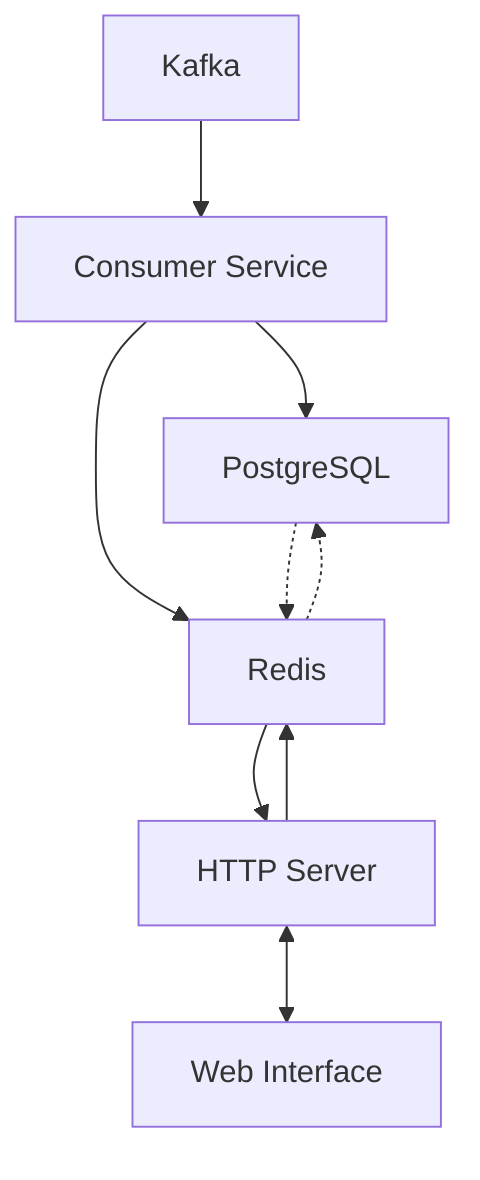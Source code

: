 graph TD
    A[Kafka] --> B[Consumer Service]
    B --> C[PostgreSQL]
    B --> D[Redis]
    C -.-> D[Redis]
    D -.-> C[PostgreSQL]
    D --> E[HTTP Server]
    E --> D
    E <--> F[Web Interface]